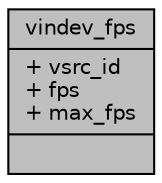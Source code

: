 digraph "vindev_fps"
{
 // INTERACTIVE_SVG=YES
 // LATEX_PDF_SIZE
  bgcolor="transparent";
  edge [fontname="Helvetica",fontsize="10",labelfontname="Helvetica",labelfontsize="10"];
  node [fontname="Helvetica",fontsize="10",shape=record];
  Node1 [label="{vindev_fps\n|+ vsrc_id\l+ fps\l+ max_fps\l|}",height=0.2,width=0.4,color="black", fillcolor="grey75", style="filled", fontcolor="black",tooltip=" "];
}
